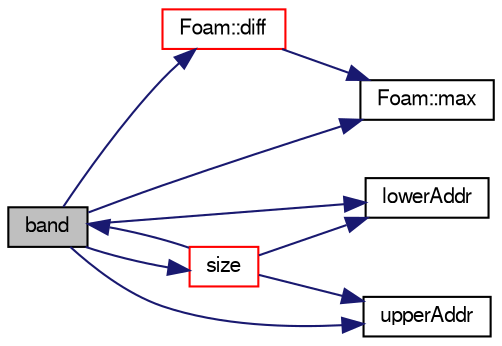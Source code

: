 digraph "band"
{
  bgcolor="transparent";
  edge [fontname="FreeSans",fontsize="10",labelfontname="FreeSans",labelfontsize="10"];
  node [fontname="FreeSans",fontsize="10",shape=record];
  rankdir="LR";
  Node4782 [label="band",height=0.2,width=0.4,color="black", fillcolor="grey75", style="filled", fontcolor="black"];
  Node4782 -> Node4783 [color="midnightblue",fontsize="10",style="solid",fontname="FreeSans"];
  Node4783 [label="Foam::diff",height=0.2,width=0.4,color="red",URL="$a21124.html#a909dfcb43467b8b77f65e4bf9bc755f7",tooltip="Return a quantity of the difference between two triads. "];
  Node4783 -> Node4787 [color="midnightblue",fontsize="10",style="solid",fontname="FreeSans"];
  Node4787 [label="Foam::max",height=0.2,width=0.4,color="black",URL="$a21124.html#ac993e906cf2774ae77e666bc24e81733"];
  Node4782 -> Node4854 [color="midnightblue",fontsize="10",style="solid",fontname="FreeSans"];
  Node4854 [label="lowerAddr",height=0.2,width=0.4,color="black",URL="$a26850.html#acd71c2321f86cb61103e8d46142d19b3",tooltip="Return lower addressing. "];
  Node4782 -> Node4787 [color="midnightblue",fontsize="10",style="solid",fontname="FreeSans"];
  Node4782 -> Node4855 [color="midnightblue",fontsize="10",style="solid",fontname="FreeSans"];
  Node4855 [label="size",height=0.2,width=0.4,color="red",URL="$a26850.html#a9facbf0a118d395c89884e45a5ca4e4b",tooltip="Return number of equations. "];
  Node4855 -> Node4782 [color="midnightblue",fontsize="10",style="solid",fontname="FreeSans"];
  Node4855 -> Node4854 [color="midnightblue",fontsize="10",style="solid",fontname="FreeSans"];
  Node4855 -> Node4862 [color="midnightblue",fontsize="10",style="solid",fontname="FreeSans"];
  Node4862 [label="upperAddr",height=0.2,width=0.4,color="black",URL="$a26850.html#ac0baafb7743d958e9e27804c8c53f1b8",tooltip="Return upper addressing. "];
  Node4782 -> Node4862 [color="midnightblue",fontsize="10",style="solid",fontname="FreeSans"];
}
